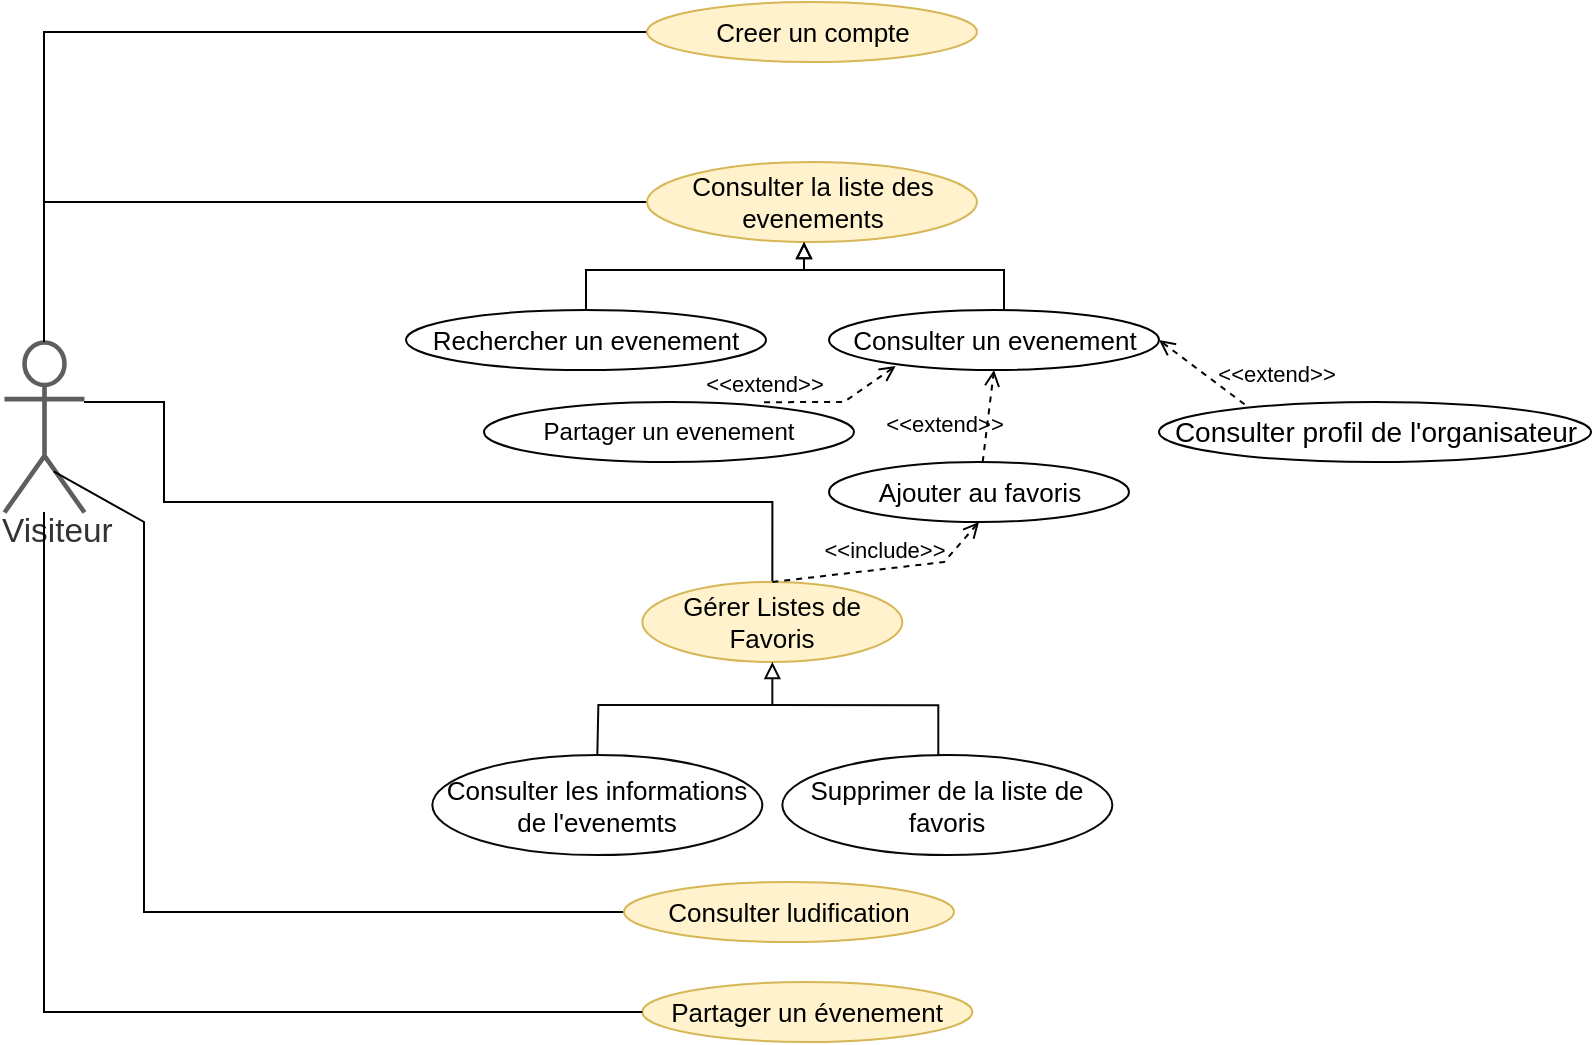 <mxfile version="21.0.2" type="github">
  <diagram name="Page-1" id="oKYqLAlFBlPUoExyLl6c">
    <mxGraphModel dx="1063" dy="549" grid="1" gridSize="10" guides="1" tooltips="1" connect="1" arrows="1" fold="1" page="1" pageScale="1" pageWidth="1169" pageHeight="827" math="0" shadow="0">
      <root>
        <mxCell id="0" />
        <mxCell id="1" parent="0" />
        <mxCell id="fYzc5iGK3RnNoOoryGZN-3" value="Visiteur" style="html=1;overflow=block;blockSpacing=1;shape=umlActor;labelPosition=center;verticalLabelPosition=bottom;verticalAlign=top;whiteSpace=nowrap;fontSize=16.7;fontColor=#333333;align=center;spacing=0;strokeColor=#5e5e5e;strokeOpacity=100;rounded=1;absoluteArcSize=1;arcSize=9;strokeWidth=2.3;lucidId=8mitzC-ZQj-q;" parent="1" vertex="1">
          <mxGeometry x="130" y="240" width="40" height="85" as="geometry" />
        </mxCell>
        <mxCell id="48hHsusyQehYmFjqrb_I-24" style="edgeStyle=orthogonalEdgeStyle;rounded=0;orthogonalLoop=1;jettySize=auto;html=1;endArrow=none;endFill=0;" parent="1" source="fYzc5iGK3RnNoOoryGZN-4" target="fYzc5iGK3RnNoOoryGZN-3" edge="1">
          <mxGeometry relative="1" as="geometry" />
        </mxCell>
        <mxCell id="fYzc5iGK3RnNoOoryGZN-4" value="Consulter la liste des evenements" style="html=1;overflow=block;blockSpacing=1;whiteSpace=wrap;ellipse;fontSize=13;spacing=3.8;strokeColor=#d6b656;strokeOpacity=100;rounded=1;absoluteArcSize=1;arcSize=9;strokeWidth=1;lucidId=soitjvf58P_N;fillColor=#fff2cc;" parent="1" vertex="1">
          <mxGeometry x="451.5" y="150" width="165" height="40" as="geometry" />
        </mxCell>
        <mxCell id="fYzc5iGK3RnNoOoryGZN-5" value="" style="html=1;jettySize=18;whiteSpace=wrap;fontSize=13;strokeColor=#080808;strokeWidth=1;rounded=1;arcSize=12;edgeStyle=orthogonalEdgeStyle;startArrow=none;endArrow=block;endFill=1;lucidId=mpitS5lhm7C1;" parent="1" edge="1">
          <mxGeometry width="100" height="100" relative="1" as="geometry">
            <Array as="points" />
            <mxPoint x="695.17" y="389" as="sourcePoint" />
            <mxPoint x="695.17" y="389" as="targetPoint" />
          </mxGeometry>
        </mxCell>
        <mxCell id="48hHsusyQehYmFjqrb_I-23" style="edgeStyle=orthogonalEdgeStyle;rounded=0;orthogonalLoop=1;jettySize=auto;html=1;exitX=0;exitY=0.5;exitDx=0;exitDy=0;endArrow=none;endFill=0;" parent="1" source="fYzc5iGK3RnNoOoryGZN-6" target="fYzc5iGK3RnNoOoryGZN-3" edge="1">
          <mxGeometry relative="1" as="geometry" />
        </mxCell>
        <mxCell id="fYzc5iGK3RnNoOoryGZN-6" value="Creer un compte" style="html=1;overflow=block;blockSpacing=1;whiteSpace=wrap;ellipse;fontSize=13;spacing=3.8;strokeColor=#d6b656;strokeOpacity=100;rounded=1;absoluteArcSize=1;arcSize=9;strokeWidth=1;lucidId=KpitLF8Kvkj4;fillColor=#fff2cc;" parent="1" vertex="1">
          <mxGeometry x="451.5" y="70" width="165" height="30" as="geometry" />
        </mxCell>
        <mxCell id="48hHsusyQehYmFjqrb_I-12" style="edgeStyle=orthogonalEdgeStyle;rounded=0;orthogonalLoop=1;jettySize=auto;html=1;entryX=0.476;entryY=1;entryDx=0;entryDy=0;entryPerimeter=0;endArrow=block;endFill=0;" parent="1" source="fYzc5iGK3RnNoOoryGZN-8" target="fYzc5iGK3RnNoOoryGZN-4" edge="1">
          <mxGeometry relative="1" as="geometry" />
        </mxCell>
        <mxCell id="fYzc5iGK3RnNoOoryGZN-8" value="&lt;div&gt;Rechercher un evenement &lt;br&gt;&lt;/div&gt;" style="html=1;overflow=block;blockSpacing=1;whiteSpace=wrap;ellipse;fontSize=13;spacing=3.8;strokeColor=#050505;strokeOpacity=100;rounded=1;absoluteArcSize=1;arcSize=9;strokeWidth=1;lucidId=.BitsejxpJ_f;" parent="1" vertex="1">
          <mxGeometry x="331" y="224" width="180" height="30" as="geometry" />
        </mxCell>
        <mxCell id="fYzc5iGK3RnNoOoryGZN-12" value="&lt;font style=&quot;font-size: 14px;&quot;&gt;Consulter profil de l&#39;organisateur&lt;/font&gt;" style="ellipse;whiteSpace=wrap;html=1;strokeColor=#050505;strokeWidth=1;" parent="1" vertex="1">
          <mxGeometry x="707.5" y="270" width="216" height="30" as="geometry" />
        </mxCell>
        <mxCell id="fYzc5iGK3RnNoOoryGZN-14" value="Partager un evenement" style="ellipse;whiteSpace=wrap;html=1;strokeColor=#050505;strokeWidth=1;" parent="1" vertex="1">
          <mxGeometry x="370" y="270" width="185" height="30" as="geometry" />
        </mxCell>
        <mxCell id="fYzc5iGK3RnNoOoryGZN-16" value="Ajouter au favoris" style="html=1;overflow=block;blockSpacing=1;whiteSpace=wrap;ellipse;fontSize=13;spacing=3.8;strokeColor=#050505;strokeOpacity=100;rounded=1;absoluteArcSize=1;arcSize=9;strokeWidth=1;lucidId=.BitsejxpJ_f;" parent="1" vertex="1">
          <mxGeometry x="542.5" y="300" width="150" height="30" as="geometry" />
        </mxCell>
        <mxCell id="48hHsusyQehYmFjqrb_I-26" style="edgeStyle=orthogonalEdgeStyle;rounded=0;orthogonalLoop=1;jettySize=auto;html=1;endArrow=none;endFill=0;" parent="1" source="fYzc5iGK3RnNoOoryGZN-23" target="fYzc5iGK3RnNoOoryGZN-3" edge="1">
          <mxGeometry relative="1" as="geometry">
            <mxPoint x="200" y="270" as="targetPoint" />
            <Array as="points">
              <mxPoint x="514" y="320" />
              <mxPoint x="210" y="320" />
              <mxPoint x="210" y="270" />
            </Array>
          </mxGeometry>
        </mxCell>
        <mxCell id="fYzc5iGK3RnNoOoryGZN-23" value="Gérer Listes de Favoris " style="html=1;overflow=block;blockSpacing=1;whiteSpace=wrap;ellipse;fontSize=13;spacing=3.8;strokeColor=#d6b656;strokeOpacity=100;rounded=1;absoluteArcSize=1;arcSize=9;strokeWidth=1;lucidId=atit3Y5sFF7p;fillColor=#fff2cc;" parent="1" vertex="1">
          <mxGeometry x="449.17" y="360" width="130" height="40" as="geometry" />
        </mxCell>
        <mxCell id="fYzc5iGK3RnNoOoryGZN-30" style="edgeStyle=orthogonalEdgeStyle;rounded=0;orthogonalLoop=1;jettySize=auto;html=1;exitX=0.5;exitY=0;exitDx=0;exitDy=0;strokeColor=#080808;strokeWidth=1;fontSize=14;endArrow=none;endFill=0;" parent="1" source="fYzc5iGK3RnNoOoryGZN-25" edge="1">
          <mxGeometry relative="1" as="geometry">
            <mxPoint x="514.17" y="421.56" as="targetPoint" />
            <Array as="points">
              <mxPoint x="597.17" y="421.56" />
            </Array>
          </mxGeometry>
        </mxCell>
        <mxCell id="fYzc5iGK3RnNoOoryGZN-25" value="Supprimer de la liste de favoris" style="html=1;overflow=block;blockSpacing=1;whiteSpace=wrap;ellipse;fontSize=13;spacing=3.8;strokeColor=#080808;strokeOpacity=100;rounded=1;absoluteArcSize=1;arcSize=9;strokeWidth=1;lucidId=atit3Y5sFF7p;" parent="1" vertex="1">
          <mxGeometry x="519.17" y="446.56" width="165" height="50" as="geometry" />
        </mxCell>
        <mxCell id="fYzc5iGK3RnNoOoryGZN-26" style="edgeStyle=none;rounded=0;orthogonalLoop=1;jettySize=auto;html=1;exitX=0.5;exitY=0;exitDx=0;exitDy=0;fontSize=14;endArrow=block;endFill=0;strokeColor=#080808;strokeWidth=1;entryX=0.5;entryY=1;entryDx=0;entryDy=0;" parent="1" source="fYzc5iGK3RnNoOoryGZN-27" target="fYzc5iGK3RnNoOoryGZN-23" edge="1">
          <mxGeometry relative="1" as="geometry">
            <mxPoint x="509.17" y="400" as="targetPoint" />
            <Array as="points">
              <mxPoint x="427.17" y="421.56" />
              <mxPoint x="514.17" y="421.56" />
            </Array>
          </mxGeometry>
        </mxCell>
        <mxCell id="fYzc5iGK3RnNoOoryGZN-27" value="Consulter les informations de l&#39;evenemts" style="html=1;overflow=block;blockSpacing=1;whiteSpace=wrap;ellipse;fontSize=13;spacing=3.8;strokeColor=#080808;strokeOpacity=100;rounded=1;absoluteArcSize=1;arcSize=9;strokeWidth=1;lucidId=atit3Y5sFF7p;" parent="1" vertex="1">
          <mxGeometry x="344.17" y="446.56" width="165" height="50" as="geometry" />
        </mxCell>
        <mxCell id="48hHsusyQehYmFjqrb_I-13" style="edgeStyle=orthogonalEdgeStyle;rounded=0;orthogonalLoop=1;jettySize=auto;html=1;endArrow=block;endFill=0;" parent="1" source="48hHsusyQehYmFjqrb_I-2" edge="1">
          <mxGeometry relative="1" as="geometry">
            <mxPoint x="530" y="190" as="targetPoint" />
            <Array as="points">
              <mxPoint x="630" y="204" />
              <mxPoint x="530" y="204" />
            </Array>
          </mxGeometry>
        </mxCell>
        <mxCell id="48hHsusyQehYmFjqrb_I-2" value="Consulter un evenement" style="html=1;overflow=block;blockSpacing=1;whiteSpace=wrap;ellipse;fontSize=13;spacing=3.8;strokeColor=#000000;strokeOpacity=100;rounded=1;absoluteArcSize=1;arcSize=9;strokeWidth=1;lucidId=soitjvf58P_N;" parent="1" vertex="1">
          <mxGeometry x="542.5" y="224" width="165" height="30" as="geometry" />
        </mxCell>
        <mxCell id="48hHsusyQehYmFjqrb_I-15" value="&amp;lt;&amp;lt;include&amp;gt;&amp;gt;" style="html=1;verticalAlign=bottom;labelBackgroundColor=none;endArrow=open;endFill=0;dashed=1;rounded=0;exitX=0.5;exitY=0;exitDx=0;exitDy=0;entryX=0.5;entryY=1;entryDx=0;entryDy=0;" parent="1" source="fYzc5iGK3RnNoOoryGZN-23" target="fYzc5iGK3RnNoOoryGZN-16" edge="1">
          <mxGeometry width="160" relative="1" as="geometry">
            <mxPoint x="520" y="310" as="sourcePoint" />
            <mxPoint x="680" y="310" as="targetPoint" />
            <Array as="points">
              <mxPoint x="600" y="350" />
            </Array>
          </mxGeometry>
        </mxCell>
        <mxCell id="48hHsusyQehYmFjqrb_I-16" value="&amp;lt;&amp;lt;extend&amp;gt;&amp;gt;" style="html=1;verticalAlign=bottom;labelBackgroundColor=none;endArrow=open;endFill=0;dashed=1;rounded=0;entryX=0.202;entryY=0.933;entryDx=0;entryDy=0;entryPerimeter=0;exitX=0.757;exitY=0.003;exitDx=0;exitDy=0;exitPerimeter=0;" parent="1" source="fYzc5iGK3RnNoOoryGZN-14" target="48hHsusyQehYmFjqrb_I-2" edge="1">
          <mxGeometry x="-1" width="160" relative="1" as="geometry">
            <mxPoint x="520" y="340" as="sourcePoint" />
            <mxPoint x="680" y="340" as="targetPoint" />
            <Array as="points">
              <mxPoint x="550" y="270" />
            </Array>
            <mxPoint as="offset" />
          </mxGeometry>
        </mxCell>
        <mxCell id="48hHsusyQehYmFjqrb_I-18" value="&amp;lt;&amp;lt;extend&amp;gt;&amp;gt;" style="html=1;verticalAlign=bottom;labelBackgroundColor=none;endArrow=open;endFill=0;dashed=1;rounded=0;entryX=0.5;entryY=1;entryDx=0;entryDy=0;" parent="1" source="fYzc5iGK3RnNoOoryGZN-16" target="48hHsusyQehYmFjqrb_I-2" edge="1">
          <mxGeometry x="-0.676" y="20" width="160" relative="1" as="geometry">
            <mxPoint x="520" y="340" as="sourcePoint" />
            <mxPoint x="680" y="340" as="targetPoint" />
            <mxPoint as="offset" />
          </mxGeometry>
        </mxCell>
        <mxCell id="48hHsusyQehYmFjqrb_I-19" value="&amp;lt;&amp;lt;extend&amp;gt;&amp;gt;" style="html=1;verticalAlign=bottom;labelBackgroundColor=none;endArrow=open;endFill=0;dashed=1;rounded=0;entryX=1;entryY=0.5;entryDx=0;entryDy=0;exitX=0.198;exitY=0.038;exitDx=0;exitDy=0;exitPerimeter=0;" parent="1" source="fYzc5iGK3RnNoOoryGZN-12" target="48hHsusyQehYmFjqrb_I-2" edge="1">
          <mxGeometry x="-1" y="-16" width="160" relative="1" as="geometry">
            <mxPoint x="755.736" y="267.24" as="sourcePoint" />
            <mxPoint x="680" y="340" as="targetPoint" />
            <mxPoint x="6" y="7" as="offset" />
          </mxGeometry>
        </mxCell>
        <mxCell id="MNkqo8t-yjYE44w6BTjp-2" style="edgeStyle=none;rounded=0;orthogonalLoop=1;jettySize=auto;html=1;exitX=0;exitY=0.5;exitDx=0;exitDy=0;endArrow=none;endFill=0;entryX=0.621;entryY=0.761;entryDx=0;entryDy=0;entryPerimeter=0;" parent="1" source="MNkqo8t-yjYE44w6BTjp-1" edge="1" target="fYzc5iGK3RnNoOoryGZN-3">
          <mxGeometry relative="1" as="geometry">
            <mxPoint x="200" y="350" as="targetPoint" />
            <Array as="points">
              <mxPoint x="200" y="525" />
              <mxPoint x="200" y="330" />
            </Array>
          </mxGeometry>
        </mxCell>
        <mxCell id="MNkqo8t-yjYE44w6BTjp-1" value="Consulter ludification" style="html=1;overflow=block;blockSpacing=1;whiteSpace=wrap;ellipse;fontSize=13;spacing=3.8;strokeColor=#d6b656;strokeOpacity=100;rounded=1;absoluteArcSize=1;arcSize=9;strokeWidth=1;lucidId=KpitLF8Kvkj4;fillColor=#fff2cc;" parent="1" vertex="1">
          <mxGeometry x="440" y="510" width="165" height="30" as="geometry" />
        </mxCell>
        <mxCell id="RmYMeX5jf7BkhO7fVPH6-1" value="Partager un évenement" style="html=1;overflow=block;blockSpacing=1;whiteSpace=wrap;ellipse;fontSize=13;spacing=3.8;strokeColor=#d6b656;strokeOpacity=100;rounded=1;absoluteArcSize=1;arcSize=9;strokeWidth=1;lucidId=KpitLF8Kvkj4;fillColor=#fff2cc;" parent="1" vertex="1">
          <mxGeometry x="449.17" y="560" width="165" height="30" as="geometry" />
        </mxCell>
        <mxCell id="RmYMeX5jf7BkhO7fVPH6-3" style="edgeStyle=none;rounded=0;orthogonalLoop=1;jettySize=auto;html=1;exitX=0;exitY=0.5;exitDx=0;exitDy=0;endArrow=none;endFill=0;" parent="1" target="fYzc5iGK3RnNoOoryGZN-3" edge="1" source="RmYMeX5jf7BkhO7fVPH6-1">
          <mxGeometry relative="1" as="geometry">
            <mxPoint x="200" y="390" as="targetPoint" />
            <Array as="points">
              <mxPoint x="150" y="575" />
            </Array>
            <mxPoint x="440" y="565" as="sourcePoint" />
          </mxGeometry>
        </mxCell>
      </root>
    </mxGraphModel>
  </diagram>
</mxfile>
